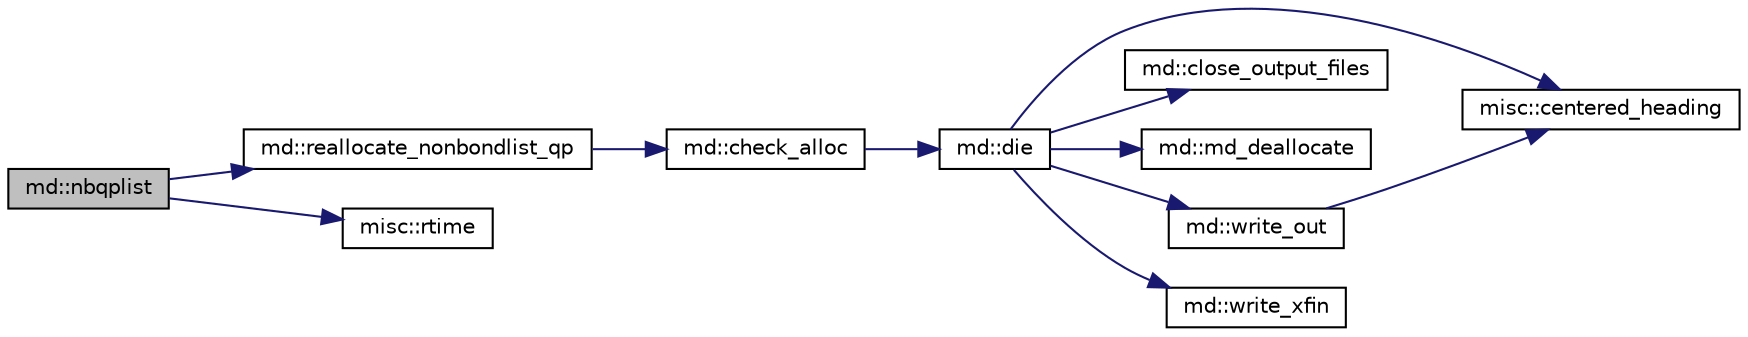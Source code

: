 digraph "md::nbqplist"
{
  edge [fontname="Helvetica",fontsize="10",labelfontname="Helvetica",labelfontsize="10"];
  node [fontname="Helvetica",fontsize="10",shape=record];
  rankdir="LR";
  Node1 [label="md::nbqplist",height=0.2,width=0.4,color="black", fillcolor="grey75", style="filled" fontcolor="black"];
  Node1 -> Node2 [color="midnightblue",fontsize="10",style="solid"];
  Node2 [label="md::reallocate_nonbondlist_qp",height=0.2,width=0.4,color="black", fillcolor="white", style="filled",URL="$classmd.html#a33602a45f142caf0421adb4f16cee39a"];
  Node2 -> Node3 [color="midnightblue",fontsize="10",style="solid"];
  Node3 [label="md::check_alloc",height=0.2,width=0.4,color="black", fillcolor="white", style="filled",URL="$classmd.html#aa2bff9009b880be7904efe2a7c07f646"];
  Node3 -> Node4 [color="midnightblue",fontsize="10",style="solid"];
  Node4 [label="md::die",height=0.2,width=0.4,color="black", fillcolor="white", style="filled",URL="$classmd.html#ac21e43139b5e5cd74ab6649672288d66"];
  Node4 -> Node5 [color="midnightblue",fontsize="10",style="solid"];
  Node5 [label="misc::centered_heading",height=0.2,width=0.4,color="black", fillcolor="white", style="filled",URL="$classmisc.html#ac616bbb70212f3216e099c51f3c217f9"];
  Node4 -> Node6 [color="midnightblue",fontsize="10",style="solid"];
  Node6 [label="md::close_output_files",height=0.2,width=0.4,color="black", fillcolor="white", style="filled",URL="$classmd.html#a5bd74b9ed60f4d0515416e77a9dcb825"];
  Node4 -> Node7 [color="midnightblue",fontsize="10",style="solid"];
  Node7 [label="md::md_deallocate",height=0.2,width=0.4,color="black", fillcolor="white", style="filled",URL="$classmd.html#a8a97b1726d386da7fddf5ea29296b0e9"];
  Node4 -> Node8 [color="midnightblue",fontsize="10",style="solid"];
  Node8 [label="md::write_out",height=0.2,width=0.4,color="black", fillcolor="white", style="filled",URL="$classmd.html#a7ae57adec77c83a4e3684cfbf301d605"];
  Node8 -> Node5 [color="midnightblue",fontsize="10",style="solid"];
  Node4 -> Node9 [color="midnightblue",fontsize="10",style="solid"];
  Node9 [label="md::write_xfin",height=0.2,width=0.4,color="black", fillcolor="white", style="filled",URL="$classmd.html#ad8ada800049df7345cd0a0e596644cc5"];
  Node1 -> Node10 [color="midnightblue",fontsize="10",style="solid"];
  Node10 [label="misc::rtime",height=0.2,width=0.4,color="black", fillcolor="white", style="filled",URL="$classmisc.html#abd36d3dd3b5378bb78142330bd270555"];
}
